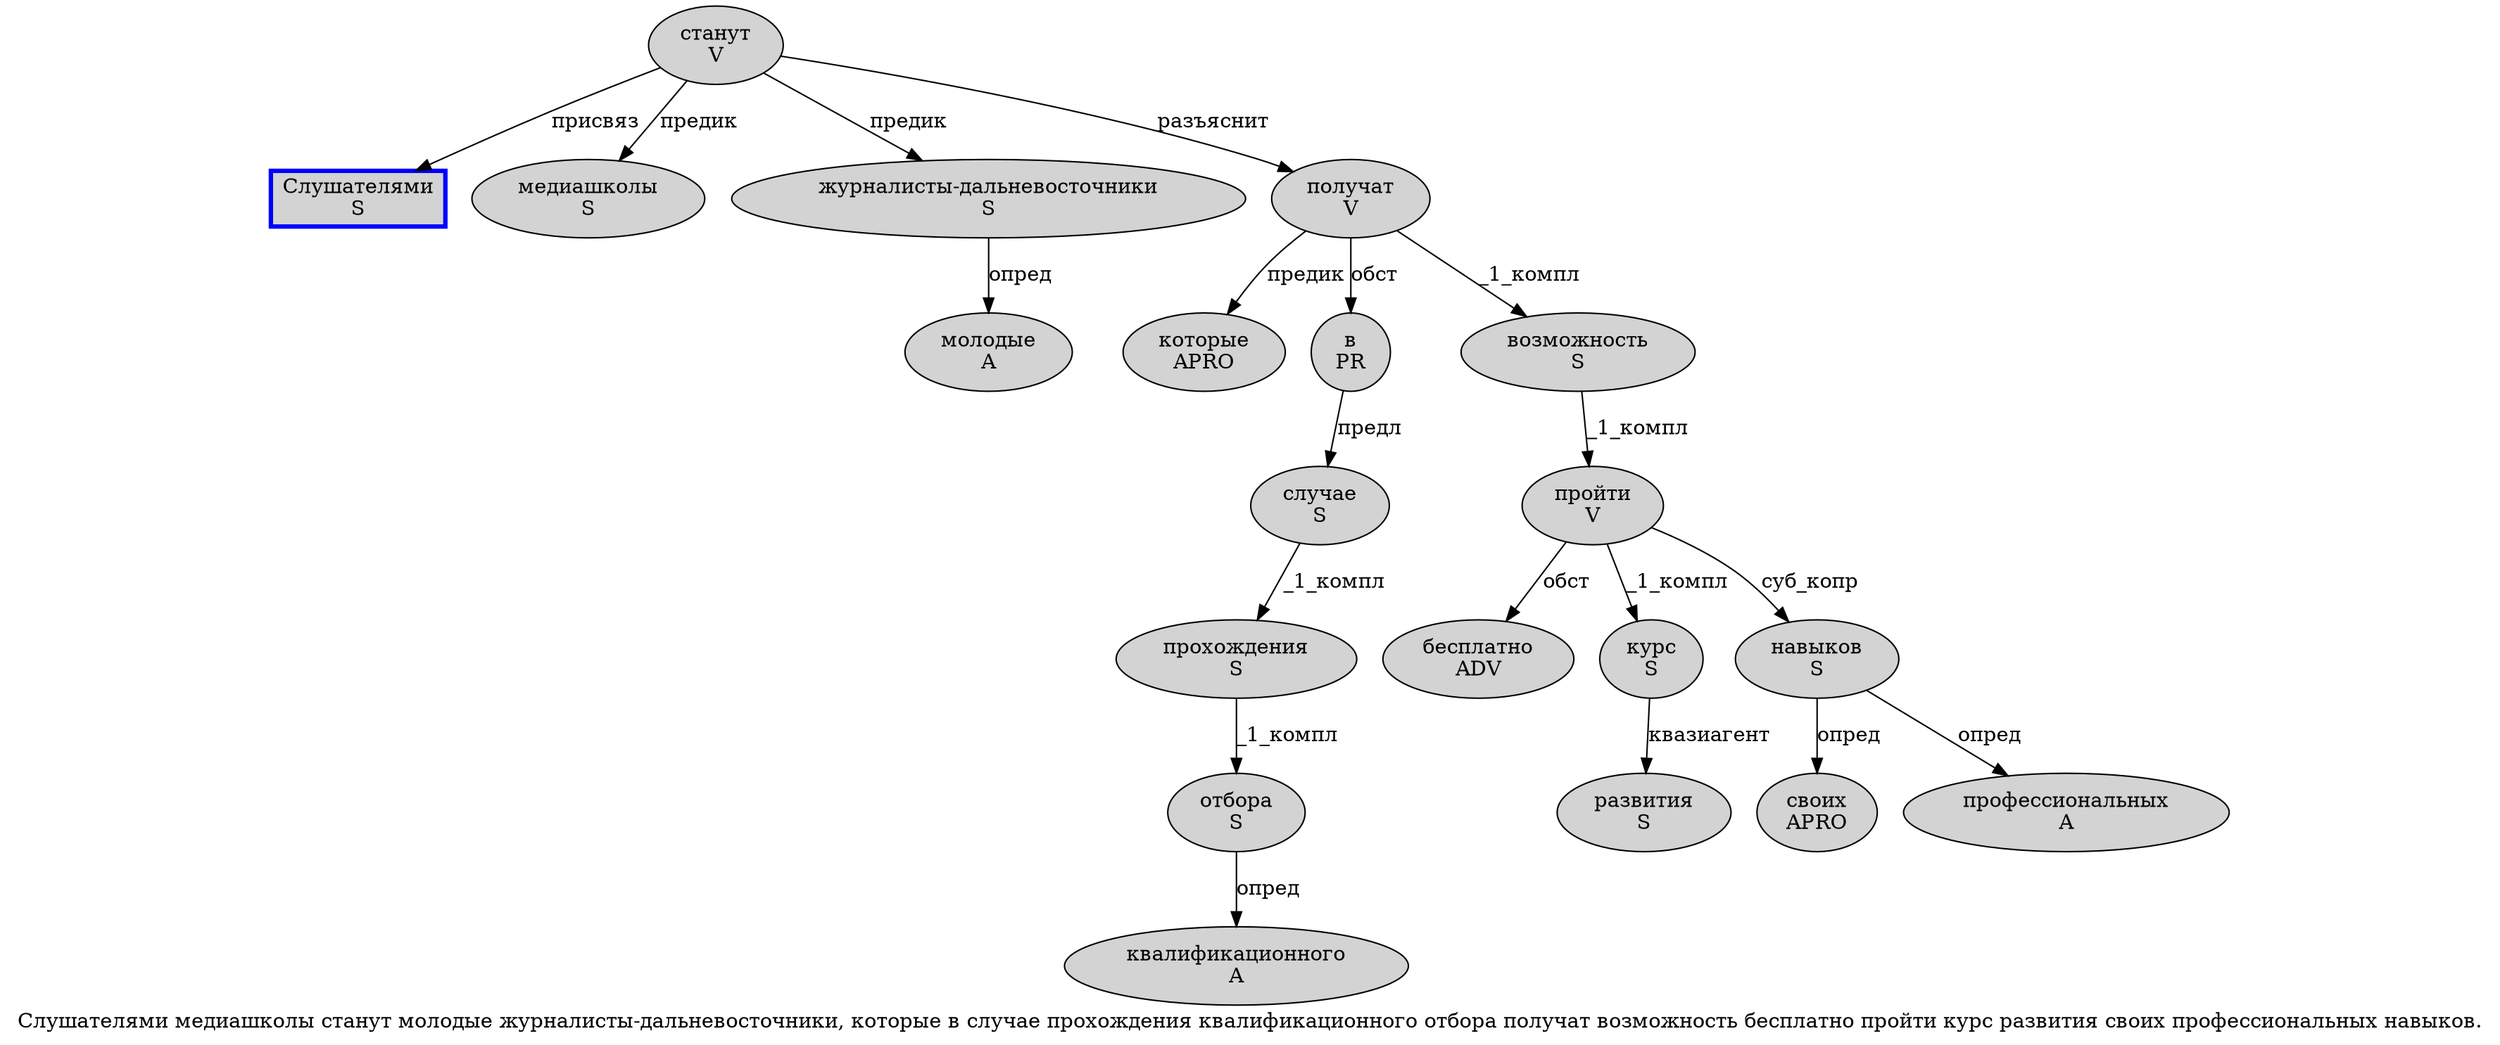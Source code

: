 digraph SENTENCE_326 {
	graph [label="Слушателями медиашколы станут молодые журналисты-дальневосточники, которые в случае прохождения квалификационного отбора получат возможность бесплатно пройти курс развития своих профессиональных навыков."]
	node [style=filled]
		0 [label="Слушателями
S" color=blue fillcolor=lightgray penwidth=3 shape=box]
		1 [label="медиашколы
S" color="" fillcolor=lightgray penwidth=1 shape=ellipse]
		2 [label="станут
V" color="" fillcolor=lightgray penwidth=1 shape=ellipse]
		3 [label="молодые
A" color="" fillcolor=lightgray penwidth=1 shape=ellipse]
		4 [label="журналисты-дальневосточники
S" color="" fillcolor=lightgray penwidth=1 shape=ellipse]
		6 [label="которые
APRO" color="" fillcolor=lightgray penwidth=1 shape=ellipse]
		7 [label="в
PR" color="" fillcolor=lightgray penwidth=1 shape=ellipse]
		8 [label="случае
S" color="" fillcolor=lightgray penwidth=1 shape=ellipse]
		9 [label="прохождения
S" color="" fillcolor=lightgray penwidth=1 shape=ellipse]
		10 [label="квалификационного
A" color="" fillcolor=lightgray penwidth=1 shape=ellipse]
		11 [label="отбора
S" color="" fillcolor=lightgray penwidth=1 shape=ellipse]
		12 [label="получат
V" color="" fillcolor=lightgray penwidth=1 shape=ellipse]
		13 [label="возможность
S" color="" fillcolor=lightgray penwidth=1 shape=ellipse]
		14 [label="бесплатно
ADV" color="" fillcolor=lightgray penwidth=1 shape=ellipse]
		15 [label="пройти
V" color="" fillcolor=lightgray penwidth=1 shape=ellipse]
		16 [label="курс
S" color="" fillcolor=lightgray penwidth=1 shape=ellipse]
		17 [label="развития
S" color="" fillcolor=lightgray penwidth=1 shape=ellipse]
		18 [label="своих
APRO" color="" fillcolor=lightgray penwidth=1 shape=ellipse]
		19 [label="профессиональных
A" color="" fillcolor=lightgray penwidth=1 shape=ellipse]
		20 [label="навыков
S" color="" fillcolor=lightgray penwidth=1 shape=ellipse]
			12 -> 6 [label="предик"]
			12 -> 7 [label="обст"]
			12 -> 13 [label="_1_компл"]
			8 -> 9 [label="_1_компл"]
			2 -> 0 [label="присвяз"]
			2 -> 1 [label="предик"]
			2 -> 4 [label="предик"]
			2 -> 12 [label="разъяснит"]
			13 -> 15 [label="_1_компл"]
			4 -> 3 [label="опред"]
			15 -> 14 [label="обст"]
			15 -> 16 [label="_1_компл"]
			15 -> 20 [label="суб_копр"]
			7 -> 8 [label="предл"]
			11 -> 10 [label="опред"]
			20 -> 18 [label="опред"]
			20 -> 19 [label="опред"]
			16 -> 17 [label="квазиагент"]
			9 -> 11 [label="_1_компл"]
}